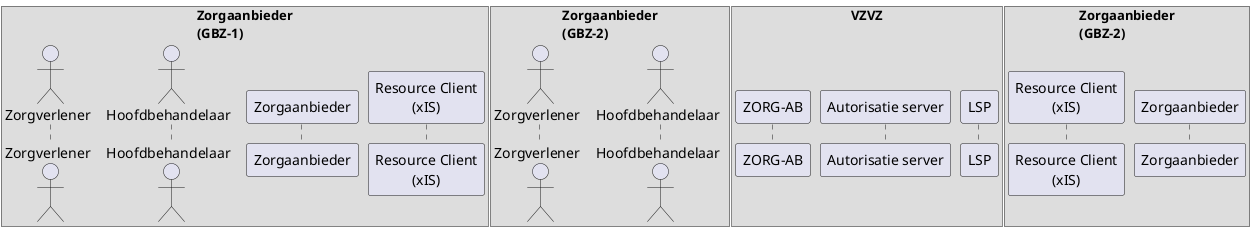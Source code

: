 @startuml spelers

box "Zorgaanbieder\n(GBZ-1)"
actor Zorgverlener as zv_gbz1
actor Hoofdbehandelaar as hb_gbz1
participant Zorgaanbieder as za_gbz1
participant "Resource Client\n(xIS)" as rc_gbz1
end box

box "VZVZ" 
participant "ZORG-AB" as zab order 45
participant "Autorisatie server" as autd order 60
participant LSP as lsp order 80
end box

box "Zorgaanbieder\n(GBZ-2)"
actor Zorgverlener as zv_gbz2
actor Hoofdbehandelaar as hb_gbz2
participant "Resource Client\n(xIS)" as rc_gbz2 order 90
participant Zorgaanbieder as za_gbz2 order 100
end box

@enduml